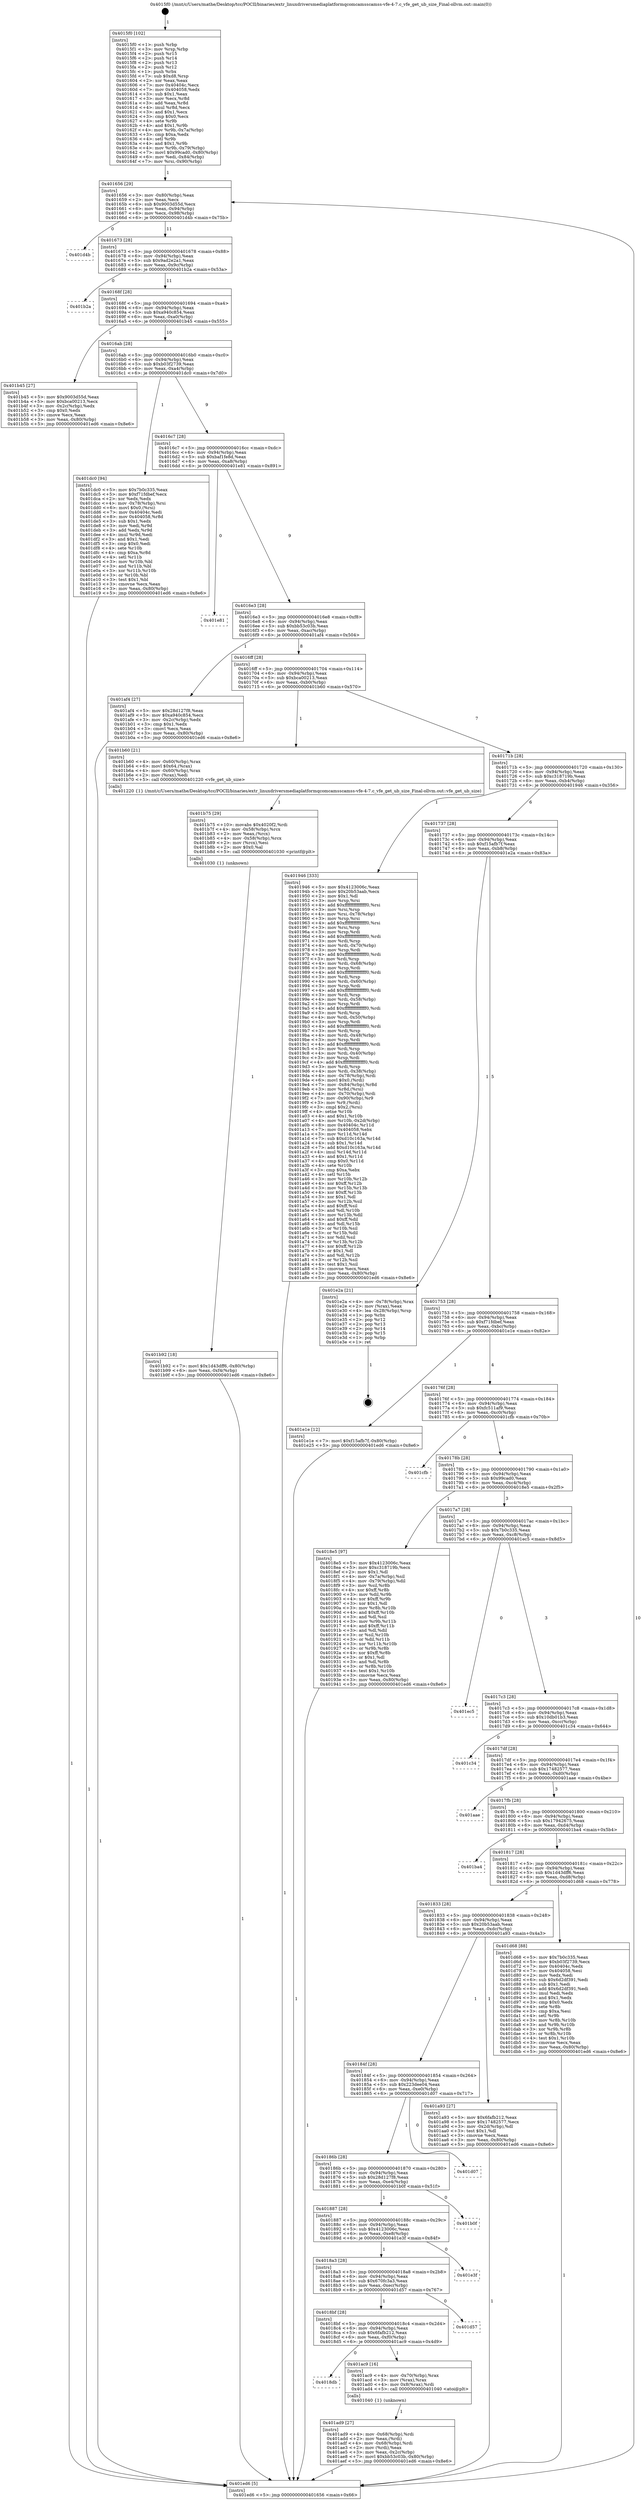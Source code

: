 digraph "0x4015f0" {
  label = "0x4015f0 (/mnt/c/Users/mathe/Desktop/tcc/POCII/binaries/extr_linuxdriversmediaplatformqcomcamsscamss-vfe-4-7.c_vfe_get_ub_size_Final-ollvm.out::main(0))"
  labelloc = "t"
  node[shape=record]

  Entry [label="",width=0.3,height=0.3,shape=circle,fillcolor=black,style=filled]
  "0x401656" [label="{
     0x401656 [29]\l
     | [instrs]\l
     &nbsp;&nbsp;0x401656 \<+3\>: mov -0x80(%rbp),%eax\l
     &nbsp;&nbsp;0x401659 \<+2\>: mov %eax,%ecx\l
     &nbsp;&nbsp;0x40165b \<+6\>: sub $0x9003d55d,%ecx\l
     &nbsp;&nbsp;0x401661 \<+6\>: mov %eax,-0x94(%rbp)\l
     &nbsp;&nbsp;0x401667 \<+6\>: mov %ecx,-0x98(%rbp)\l
     &nbsp;&nbsp;0x40166d \<+6\>: je 0000000000401d4b \<main+0x75b\>\l
  }"]
  "0x401d4b" [label="{
     0x401d4b\l
  }", style=dashed]
  "0x401673" [label="{
     0x401673 [28]\l
     | [instrs]\l
     &nbsp;&nbsp;0x401673 \<+5\>: jmp 0000000000401678 \<main+0x88\>\l
     &nbsp;&nbsp;0x401678 \<+6\>: mov -0x94(%rbp),%eax\l
     &nbsp;&nbsp;0x40167e \<+5\>: sub $0x9ad2e2a1,%eax\l
     &nbsp;&nbsp;0x401683 \<+6\>: mov %eax,-0x9c(%rbp)\l
     &nbsp;&nbsp;0x401689 \<+6\>: je 0000000000401b2a \<main+0x53a\>\l
  }"]
  Exit [label="",width=0.3,height=0.3,shape=circle,fillcolor=black,style=filled,peripheries=2]
  "0x401b2a" [label="{
     0x401b2a\l
  }", style=dashed]
  "0x40168f" [label="{
     0x40168f [28]\l
     | [instrs]\l
     &nbsp;&nbsp;0x40168f \<+5\>: jmp 0000000000401694 \<main+0xa4\>\l
     &nbsp;&nbsp;0x401694 \<+6\>: mov -0x94(%rbp),%eax\l
     &nbsp;&nbsp;0x40169a \<+5\>: sub $0xa940c854,%eax\l
     &nbsp;&nbsp;0x40169f \<+6\>: mov %eax,-0xa0(%rbp)\l
     &nbsp;&nbsp;0x4016a5 \<+6\>: je 0000000000401b45 \<main+0x555\>\l
  }"]
  "0x401b92" [label="{
     0x401b92 [18]\l
     | [instrs]\l
     &nbsp;&nbsp;0x401b92 \<+7\>: movl $0x1d43dff6,-0x80(%rbp)\l
     &nbsp;&nbsp;0x401b99 \<+6\>: mov %eax,-0xf4(%rbp)\l
     &nbsp;&nbsp;0x401b9f \<+5\>: jmp 0000000000401ed6 \<main+0x8e6\>\l
  }"]
  "0x401b45" [label="{
     0x401b45 [27]\l
     | [instrs]\l
     &nbsp;&nbsp;0x401b45 \<+5\>: mov $0x9003d55d,%eax\l
     &nbsp;&nbsp;0x401b4a \<+5\>: mov $0xbca00213,%ecx\l
     &nbsp;&nbsp;0x401b4f \<+3\>: mov -0x2c(%rbp),%edx\l
     &nbsp;&nbsp;0x401b52 \<+3\>: cmp $0x0,%edx\l
     &nbsp;&nbsp;0x401b55 \<+3\>: cmove %ecx,%eax\l
     &nbsp;&nbsp;0x401b58 \<+3\>: mov %eax,-0x80(%rbp)\l
     &nbsp;&nbsp;0x401b5b \<+5\>: jmp 0000000000401ed6 \<main+0x8e6\>\l
  }"]
  "0x4016ab" [label="{
     0x4016ab [28]\l
     | [instrs]\l
     &nbsp;&nbsp;0x4016ab \<+5\>: jmp 00000000004016b0 \<main+0xc0\>\l
     &nbsp;&nbsp;0x4016b0 \<+6\>: mov -0x94(%rbp),%eax\l
     &nbsp;&nbsp;0x4016b6 \<+5\>: sub $0xb03f2739,%eax\l
     &nbsp;&nbsp;0x4016bb \<+6\>: mov %eax,-0xa4(%rbp)\l
     &nbsp;&nbsp;0x4016c1 \<+6\>: je 0000000000401dc0 \<main+0x7d0\>\l
  }"]
  "0x401b75" [label="{
     0x401b75 [29]\l
     | [instrs]\l
     &nbsp;&nbsp;0x401b75 \<+10\>: movabs $0x4020f2,%rdi\l
     &nbsp;&nbsp;0x401b7f \<+4\>: mov -0x58(%rbp),%rcx\l
     &nbsp;&nbsp;0x401b83 \<+2\>: mov %eax,(%rcx)\l
     &nbsp;&nbsp;0x401b85 \<+4\>: mov -0x58(%rbp),%rcx\l
     &nbsp;&nbsp;0x401b89 \<+2\>: mov (%rcx),%esi\l
     &nbsp;&nbsp;0x401b8b \<+2\>: mov $0x0,%al\l
     &nbsp;&nbsp;0x401b8d \<+5\>: call 0000000000401030 \<printf@plt\>\l
     | [calls]\l
     &nbsp;&nbsp;0x401030 \{1\} (unknown)\l
  }"]
  "0x401dc0" [label="{
     0x401dc0 [94]\l
     | [instrs]\l
     &nbsp;&nbsp;0x401dc0 \<+5\>: mov $0x7b0c335,%eax\l
     &nbsp;&nbsp;0x401dc5 \<+5\>: mov $0xf71fdbef,%ecx\l
     &nbsp;&nbsp;0x401dca \<+2\>: xor %edx,%edx\l
     &nbsp;&nbsp;0x401dcc \<+4\>: mov -0x78(%rbp),%rsi\l
     &nbsp;&nbsp;0x401dd0 \<+6\>: movl $0x0,(%rsi)\l
     &nbsp;&nbsp;0x401dd6 \<+7\>: mov 0x40404c,%edi\l
     &nbsp;&nbsp;0x401ddd \<+8\>: mov 0x404058,%r8d\l
     &nbsp;&nbsp;0x401de5 \<+3\>: sub $0x1,%edx\l
     &nbsp;&nbsp;0x401de8 \<+3\>: mov %edi,%r9d\l
     &nbsp;&nbsp;0x401deb \<+3\>: add %edx,%r9d\l
     &nbsp;&nbsp;0x401dee \<+4\>: imul %r9d,%edi\l
     &nbsp;&nbsp;0x401df2 \<+3\>: and $0x1,%edi\l
     &nbsp;&nbsp;0x401df5 \<+3\>: cmp $0x0,%edi\l
     &nbsp;&nbsp;0x401df8 \<+4\>: sete %r10b\l
     &nbsp;&nbsp;0x401dfc \<+4\>: cmp $0xa,%r8d\l
     &nbsp;&nbsp;0x401e00 \<+4\>: setl %r11b\l
     &nbsp;&nbsp;0x401e04 \<+3\>: mov %r10b,%bl\l
     &nbsp;&nbsp;0x401e07 \<+3\>: and %r11b,%bl\l
     &nbsp;&nbsp;0x401e0a \<+3\>: xor %r11b,%r10b\l
     &nbsp;&nbsp;0x401e0d \<+3\>: or %r10b,%bl\l
     &nbsp;&nbsp;0x401e10 \<+3\>: test $0x1,%bl\l
     &nbsp;&nbsp;0x401e13 \<+3\>: cmovne %ecx,%eax\l
     &nbsp;&nbsp;0x401e16 \<+3\>: mov %eax,-0x80(%rbp)\l
     &nbsp;&nbsp;0x401e19 \<+5\>: jmp 0000000000401ed6 \<main+0x8e6\>\l
  }"]
  "0x4016c7" [label="{
     0x4016c7 [28]\l
     | [instrs]\l
     &nbsp;&nbsp;0x4016c7 \<+5\>: jmp 00000000004016cc \<main+0xdc\>\l
     &nbsp;&nbsp;0x4016cc \<+6\>: mov -0x94(%rbp),%eax\l
     &nbsp;&nbsp;0x4016d2 \<+5\>: sub $0xbaf1fe8d,%eax\l
     &nbsp;&nbsp;0x4016d7 \<+6\>: mov %eax,-0xa8(%rbp)\l
     &nbsp;&nbsp;0x4016dd \<+6\>: je 0000000000401e81 \<main+0x891\>\l
  }"]
  "0x401ad9" [label="{
     0x401ad9 [27]\l
     | [instrs]\l
     &nbsp;&nbsp;0x401ad9 \<+4\>: mov -0x68(%rbp),%rdi\l
     &nbsp;&nbsp;0x401add \<+2\>: mov %eax,(%rdi)\l
     &nbsp;&nbsp;0x401adf \<+4\>: mov -0x68(%rbp),%rdi\l
     &nbsp;&nbsp;0x401ae3 \<+2\>: mov (%rdi),%eax\l
     &nbsp;&nbsp;0x401ae5 \<+3\>: mov %eax,-0x2c(%rbp)\l
     &nbsp;&nbsp;0x401ae8 \<+7\>: movl $0xbb53c03b,-0x80(%rbp)\l
     &nbsp;&nbsp;0x401aef \<+5\>: jmp 0000000000401ed6 \<main+0x8e6\>\l
  }"]
  "0x401e81" [label="{
     0x401e81\l
  }", style=dashed]
  "0x4016e3" [label="{
     0x4016e3 [28]\l
     | [instrs]\l
     &nbsp;&nbsp;0x4016e3 \<+5\>: jmp 00000000004016e8 \<main+0xf8\>\l
     &nbsp;&nbsp;0x4016e8 \<+6\>: mov -0x94(%rbp),%eax\l
     &nbsp;&nbsp;0x4016ee \<+5\>: sub $0xbb53c03b,%eax\l
     &nbsp;&nbsp;0x4016f3 \<+6\>: mov %eax,-0xac(%rbp)\l
     &nbsp;&nbsp;0x4016f9 \<+6\>: je 0000000000401af4 \<main+0x504\>\l
  }"]
  "0x4018db" [label="{
     0x4018db\l
  }", style=dashed]
  "0x401af4" [label="{
     0x401af4 [27]\l
     | [instrs]\l
     &nbsp;&nbsp;0x401af4 \<+5\>: mov $0x28d127f8,%eax\l
     &nbsp;&nbsp;0x401af9 \<+5\>: mov $0xa940c854,%ecx\l
     &nbsp;&nbsp;0x401afe \<+3\>: mov -0x2c(%rbp),%edx\l
     &nbsp;&nbsp;0x401b01 \<+3\>: cmp $0x1,%edx\l
     &nbsp;&nbsp;0x401b04 \<+3\>: cmovl %ecx,%eax\l
     &nbsp;&nbsp;0x401b07 \<+3\>: mov %eax,-0x80(%rbp)\l
     &nbsp;&nbsp;0x401b0a \<+5\>: jmp 0000000000401ed6 \<main+0x8e6\>\l
  }"]
  "0x4016ff" [label="{
     0x4016ff [28]\l
     | [instrs]\l
     &nbsp;&nbsp;0x4016ff \<+5\>: jmp 0000000000401704 \<main+0x114\>\l
     &nbsp;&nbsp;0x401704 \<+6\>: mov -0x94(%rbp),%eax\l
     &nbsp;&nbsp;0x40170a \<+5\>: sub $0xbca00213,%eax\l
     &nbsp;&nbsp;0x40170f \<+6\>: mov %eax,-0xb0(%rbp)\l
     &nbsp;&nbsp;0x401715 \<+6\>: je 0000000000401b60 \<main+0x570\>\l
  }"]
  "0x401ac9" [label="{
     0x401ac9 [16]\l
     | [instrs]\l
     &nbsp;&nbsp;0x401ac9 \<+4\>: mov -0x70(%rbp),%rax\l
     &nbsp;&nbsp;0x401acd \<+3\>: mov (%rax),%rax\l
     &nbsp;&nbsp;0x401ad0 \<+4\>: mov 0x8(%rax),%rdi\l
     &nbsp;&nbsp;0x401ad4 \<+5\>: call 0000000000401040 \<atoi@plt\>\l
     | [calls]\l
     &nbsp;&nbsp;0x401040 \{1\} (unknown)\l
  }"]
  "0x401b60" [label="{
     0x401b60 [21]\l
     | [instrs]\l
     &nbsp;&nbsp;0x401b60 \<+4\>: mov -0x60(%rbp),%rax\l
     &nbsp;&nbsp;0x401b64 \<+6\>: movl $0x64,(%rax)\l
     &nbsp;&nbsp;0x401b6a \<+4\>: mov -0x60(%rbp),%rax\l
     &nbsp;&nbsp;0x401b6e \<+2\>: mov (%rax),%edi\l
     &nbsp;&nbsp;0x401b70 \<+5\>: call 0000000000401220 \<vfe_get_ub_size\>\l
     | [calls]\l
     &nbsp;&nbsp;0x401220 \{1\} (/mnt/c/Users/mathe/Desktop/tcc/POCII/binaries/extr_linuxdriversmediaplatformqcomcamsscamss-vfe-4-7.c_vfe_get_ub_size_Final-ollvm.out::vfe_get_ub_size)\l
  }"]
  "0x40171b" [label="{
     0x40171b [28]\l
     | [instrs]\l
     &nbsp;&nbsp;0x40171b \<+5\>: jmp 0000000000401720 \<main+0x130\>\l
     &nbsp;&nbsp;0x401720 \<+6\>: mov -0x94(%rbp),%eax\l
     &nbsp;&nbsp;0x401726 \<+5\>: sub $0xc318719b,%eax\l
     &nbsp;&nbsp;0x40172b \<+6\>: mov %eax,-0xb4(%rbp)\l
     &nbsp;&nbsp;0x401731 \<+6\>: je 0000000000401946 \<main+0x356\>\l
  }"]
  "0x4018bf" [label="{
     0x4018bf [28]\l
     | [instrs]\l
     &nbsp;&nbsp;0x4018bf \<+5\>: jmp 00000000004018c4 \<main+0x2d4\>\l
     &nbsp;&nbsp;0x4018c4 \<+6\>: mov -0x94(%rbp),%eax\l
     &nbsp;&nbsp;0x4018ca \<+5\>: sub $0x6fafb212,%eax\l
     &nbsp;&nbsp;0x4018cf \<+6\>: mov %eax,-0xf0(%rbp)\l
     &nbsp;&nbsp;0x4018d5 \<+6\>: je 0000000000401ac9 \<main+0x4d9\>\l
  }"]
  "0x401946" [label="{
     0x401946 [333]\l
     | [instrs]\l
     &nbsp;&nbsp;0x401946 \<+5\>: mov $0x4123006c,%eax\l
     &nbsp;&nbsp;0x40194b \<+5\>: mov $0x20b53aab,%ecx\l
     &nbsp;&nbsp;0x401950 \<+2\>: mov $0x1,%dl\l
     &nbsp;&nbsp;0x401952 \<+3\>: mov %rsp,%rsi\l
     &nbsp;&nbsp;0x401955 \<+4\>: add $0xfffffffffffffff0,%rsi\l
     &nbsp;&nbsp;0x401959 \<+3\>: mov %rsi,%rsp\l
     &nbsp;&nbsp;0x40195c \<+4\>: mov %rsi,-0x78(%rbp)\l
     &nbsp;&nbsp;0x401960 \<+3\>: mov %rsp,%rsi\l
     &nbsp;&nbsp;0x401963 \<+4\>: add $0xfffffffffffffff0,%rsi\l
     &nbsp;&nbsp;0x401967 \<+3\>: mov %rsi,%rsp\l
     &nbsp;&nbsp;0x40196a \<+3\>: mov %rsp,%rdi\l
     &nbsp;&nbsp;0x40196d \<+4\>: add $0xfffffffffffffff0,%rdi\l
     &nbsp;&nbsp;0x401971 \<+3\>: mov %rdi,%rsp\l
     &nbsp;&nbsp;0x401974 \<+4\>: mov %rdi,-0x70(%rbp)\l
     &nbsp;&nbsp;0x401978 \<+3\>: mov %rsp,%rdi\l
     &nbsp;&nbsp;0x40197b \<+4\>: add $0xfffffffffffffff0,%rdi\l
     &nbsp;&nbsp;0x40197f \<+3\>: mov %rdi,%rsp\l
     &nbsp;&nbsp;0x401982 \<+4\>: mov %rdi,-0x68(%rbp)\l
     &nbsp;&nbsp;0x401986 \<+3\>: mov %rsp,%rdi\l
     &nbsp;&nbsp;0x401989 \<+4\>: add $0xfffffffffffffff0,%rdi\l
     &nbsp;&nbsp;0x40198d \<+3\>: mov %rdi,%rsp\l
     &nbsp;&nbsp;0x401990 \<+4\>: mov %rdi,-0x60(%rbp)\l
     &nbsp;&nbsp;0x401994 \<+3\>: mov %rsp,%rdi\l
     &nbsp;&nbsp;0x401997 \<+4\>: add $0xfffffffffffffff0,%rdi\l
     &nbsp;&nbsp;0x40199b \<+3\>: mov %rdi,%rsp\l
     &nbsp;&nbsp;0x40199e \<+4\>: mov %rdi,-0x58(%rbp)\l
     &nbsp;&nbsp;0x4019a2 \<+3\>: mov %rsp,%rdi\l
     &nbsp;&nbsp;0x4019a5 \<+4\>: add $0xfffffffffffffff0,%rdi\l
     &nbsp;&nbsp;0x4019a9 \<+3\>: mov %rdi,%rsp\l
     &nbsp;&nbsp;0x4019ac \<+4\>: mov %rdi,-0x50(%rbp)\l
     &nbsp;&nbsp;0x4019b0 \<+3\>: mov %rsp,%rdi\l
     &nbsp;&nbsp;0x4019b3 \<+4\>: add $0xfffffffffffffff0,%rdi\l
     &nbsp;&nbsp;0x4019b7 \<+3\>: mov %rdi,%rsp\l
     &nbsp;&nbsp;0x4019ba \<+4\>: mov %rdi,-0x48(%rbp)\l
     &nbsp;&nbsp;0x4019be \<+3\>: mov %rsp,%rdi\l
     &nbsp;&nbsp;0x4019c1 \<+4\>: add $0xfffffffffffffff0,%rdi\l
     &nbsp;&nbsp;0x4019c5 \<+3\>: mov %rdi,%rsp\l
     &nbsp;&nbsp;0x4019c8 \<+4\>: mov %rdi,-0x40(%rbp)\l
     &nbsp;&nbsp;0x4019cc \<+3\>: mov %rsp,%rdi\l
     &nbsp;&nbsp;0x4019cf \<+4\>: add $0xfffffffffffffff0,%rdi\l
     &nbsp;&nbsp;0x4019d3 \<+3\>: mov %rdi,%rsp\l
     &nbsp;&nbsp;0x4019d6 \<+4\>: mov %rdi,-0x38(%rbp)\l
     &nbsp;&nbsp;0x4019da \<+4\>: mov -0x78(%rbp),%rdi\l
     &nbsp;&nbsp;0x4019de \<+6\>: movl $0x0,(%rdi)\l
     &nbsp;&nbsp;0x4019e4 \<+7\>: mov -0x84(%rbp),%r8d\l
     &nbsp;&nbsp;0x4019eb \<+3\>: mov %r8d,(%rsi)\l
     &nbsp;&nbsp;0x4019ee \<+4\>: mov -0x70(%rbp),%rdi\l
     &nbsp;&nbsp;0x4019f2 \<+7\>: mov -0x90(%rbp),%r9\l
     &nbsp;&nbsp;0x4019f9 \<+3\>: mov %r9,(%rdi)\l
     &nbsp;&nbsp;0x4019fc \<+3\>: cmpl $0x2,(%rsi)\l
     &nbsp;&nbsp;0x4019ff \<+4\>: setne %r10b\l
     &nbsp;&nbsp;0x401a03 \<+4\>: and $0x1,%r10b\l
     &nbsp;&nbsp;0x401a07 \<+4\>: mov %r10b,-0x2d(%rbp)\l
     &nbsp;&nbsp;0x401a0b \<+8\>: mov 0x40404c,%r11d\l
     &nbsp;&nbsp;0x401a13 \<+7\>: mov 0x404058,%ebx\l
     &nbsp;&nbsp;0x401a1a \<+3\>: mov %r11d,%r14d\l
     &nbsp;&nbsp;0x401a1d \<+7\>: sub $0xd10c163a,%r14d\l
     &nbsp;&nbsp;0x401a24 \<+4\>: sub $0x1,%r14d\l
     &nbsp;&nbsp;0x401a28 \<+7\>: add $0xd10c163a,%r14d\l
     &nbsp;&nbsp;0x401a2f \<+4\>: imul %r14d,%r11d\l
     &nbsp;&nbsp;0x401a33 \<+4\>: and $0x1,%r11d\l
     &nbsp;&nbsp;0x401a37 \<+4\>: cmp $0x0,%r11d\l
     &nbsp;&nbsp;0x401a3b \<+4\>: sete %r10b\l
     &nbsp;&nbsp;0x401a3f \<+3\>: cmp $0xa,%ebx\l
     &nbsp;&nbsp;0x401a42 \<+4\>: setl %r15b\l
     &nbsp;&nbsp;0x401a46 \<+3\>: mov %r10b,%r12b\l
     &nbsp;&nbsp;0x401a49 \<+4\>: xor $0xff,%r12b\l
     &nbsp;&nbsp;0x401a4d \<+3\>: mov %r15b,%r13b\l
     &nbsp;&nbsp;0x401a50 \<+4\>: xor $0xff,%r13b\l
     &nbsp;&nbsp;0x401a54 \<+3\>: xor $0x1,%dl\l
     &nbsp;&nbsp;0x401a57 \<+3\>: mov %r12b,%sil\l
     &nbsp;&nbsp;0x401a5a \<+4\>: and $0xff,%sil\l
     &nbsp;&nbsp;0x401a5e \<+3\>: and %dl,%r10b\l
     &nbsp;&nbsp;0x401a61 \<+3\>: mov %r13b,%dil\l
     &nbsp;&nbsp;0x401a64 \<+4\>: and $0xff,%dil\l
     &nbsp;&nbsp;0x401a68 \<+3\>: and %dl,%r15b\l
     &nbsp;&nbsp;0x401a6b \<+3\>: or %r10b,%sil\l
     &nbsp;&nbsp;0x401a6e \<+3\>: or %r15b,%dil\l
     &nbsp;&nbsp;0x401a71 \<+3\>: xor %dil,%sil\l
     &nbsp;&nbsp;0x401a74 \<+3\>: or %r13b,%r12b\l
     &nbsp;&nbsp;0x401a77 \<+4\>: xor $0xff,%r12b\l
     &nbsp;&nbsp;0x401a7b \<+3\>: or $0x1,%dl\l
     &nbsp;&nbsp;0x401a7e \<+3\>: and %dl,%r12b\l
     &nbsp;&nbsp;0x401a81 \<+3\>: or %r12b,%sil\l
     &nbsp;&nbsp;0x401a84 \<+4\>: test $0x1,%sil\l
     &nbsp;&nbsp;0x401a88 \<+3\>: cmovne %ecx,%eax\l
     &nbsp;&nbsp;0x401a8b \<+3\>: mov %eax,-0x80(%rbp)\l
     &nbsp;&nbsp;0x401a8e \<+5\>: jmp 0000000000401ed6 \<main+0x8e6\>\l
  }"]
  "0x401737" [label="{
     0x401737 [28]\l
     | [instrs]\l
     &nbsp;&nbsp;0x401737 \<+5\>: jmp 000000000040173c \<main+0x14c\>\l
     &nbsp;&nbsp;0x40173c \<+6\>: mov -0x94(%rbp),%eax\l
     &nbsp;&nbsp;0x401742 \<+5\>: sub $0xf15afb7f,%eax\l
     &nbsp;&nbsp;0x401747 \<+6\>: mov %eax,-0xb8(%rbp)\l
     &nbsp;&nbsp;0x40174d \<+6\>: je 0000000000401e2a \<main+0x83a\>\l
  }"]
  "0x401d57" [label="{
     0x401d57\l
  }", style=dashed]
  "0x401e2a" [label="{
     0x401e2a [21]\l
     | [instrs]\l
     &nbsp;&nbsp;0x401e2a \<+4\>: mov -0x78(%rbp),%rax\l
     &nbsp;&nbsp;0x401e2e \<+2\>: mov (%rax),%eax\l
     &nbsp;&nbsp;0x401e30 \<+4\>: lea -0x28(%rbp),%rsp\l
     &nbsp;&nbsp;0x401e34 \<+1\>: pop %rbx\l
     &nbsp;&nbsp;0x401e35 \<+2\>: pop %r12\l
     &nbsp;&nbsp;0x401e37 \<+2\>: pop %r13\l
     &nbsp;&nbsp;0x401e39 \<+2\>: pop %r14\l
     &nbsp;&nbsp;0x401e3b \<+2\>: pop %r15\l
     &nbsp;&nbsp;0x401e3d \<+1\>: pop %rbp\l
     &nbsp;&nbsp;0x401e3e \<+1\>: ret\l
  }"]
  "0x401753" [label="{
     0x401753 [28]\l
     | [instrs]\l
     &nbsp;&nbsp;0x401753 \<+5\>: jmp 0000000000401758 \<main+0x168\>\l
     &nbsp;&nbsp;0x401758 \<+6\>: mov -0x94(%rbp),%eax\l
     &nbsp;&nbsp;0x40175e \<+5\>: sub $0xf71fdbef,%eax\l
     &nbsp;&nbsp;0x401763 \<+6\>: mov %eax,-0xbc(%rbp)\l
     &nbsp;&nbsp;0x401769 \<+6\>: je 0000000000401e1e \<main+0x82e\>\l
  }"]
  "0x4018a3" [label="{
     0x4018a3 [28]\l
     | [instrs]\l
     &nbsp;&nbsp;0x4018a3 \<+5\>: jmp 00000000004018a8 \<main+0x2b8\>\l
     &nbsp;&nbsp;0x4018a8 \<+6\>: mov -0x94(%rbp),%eax\l
     &nbsp;&nbsp;0x4018ae \<+5\>: sub $0x670fc3a3,%eax\l
     &nbsp;&nbsp;0x4018b3 \<+6\>: mov %eax,-0xec(%rbp)\l
     &nbsp;&nbsp;0x4018b9 \<+6\>: je 0000000000401d57 \<main+0x767\>\l
  }"]
  "0x401e1e" [label="{
     0x401e1e [12]\l
     | [instrs]\l
     &nbsp;&nbsp;0x401e1e \<+7\>: movl $0xf15afb7f,-0x80(%rbp)\l
     &nbsp;&nbsp;0x401e25 \<+5\>: jmp 0000000000401ed6 \<main+0x8e6\>\l
  }"]
  "0x40176f" [label="{
     0x40176f [28]\l
     | [instrs]\l
     &nbsp;&nbsp;0x40176f \<+5\>: jmp 0000000000401774 \<main+0x184\>\l
     &nbsp;&nbsp;0x401774 \<+6\>: mov -0x94(%rbp),%eax\l
     &nbsp;&nbsp;0x40177a \<+5\>: sub $0xfc511af9,%eax\l
     &nbsp;&nbsp;0x40177f \<+6\>: mov %eax,-0xc0(%rbp)\l
     &nbsp;&nbsp;0x401785 \<+6\>: je 0000000000401cfb \<main+0x70b\>\l
  }"]
  "0x401e3f" [label="{
     0x401e3f\l
  }", style=dashed]
  "0x401cfb" [label="{
     0x401cfb\l
  }", style=dashed]
  "0x40178b" [label="{
     0x40178b [28]\l
     | [instrs]\l
     &nbsp;&nbsp;0x40178b \<+5\>: jmp 0000000000401790 \<main+0x1a0\>\l
     &nbsp;&nbsp;0x401790 \<+6\>: mov -0x94(%rbp),%eax\l
     &nbsp;&nbsp;0x401796 \<+5\>: sub $0x99cad0,%eax\l
     &nbsp;&nbsp;0x40179b \<+6\>: mov %eax,-0xc4(%rbp)\l
     &nbsp;&nbsp;0x4017a1 \<+6\>: je 00000000004018e5 \<main+0x2f5\>\l
  }"]
  "0x401887" [label="{
     0x401887 [28]\l
     | [instrs]\l
     &nbsp;&nbsp;0x401887 \<+5\>: jmp 000000000040188c \<main+0x29c\>\l
     &nbsp;&nbsp;0x40188c \<+6\>: mov -0x94(%rbp),%eax\l
     &nbsp;&nbsp;0x401892 \<+5\>: sub $0x4123006c,%eax\l
     &nbsp;&nbsp;0x401897 \<+6\>: mov %eax,-0xe8(%rbp)\l
     &nbsp;&nbsp;0x40189d \<+6\>: je 0000000000401e3f \<main+0x84f\>\l
  }"]
  "0x4018e5" [label="{
     0x4018e5 [97]\l
     | [instrs]\l
     &nbsp;&nbsp;0x4018e5 \<+5\>: mov $0x4123006c,%eax\l
     &nbsp;&nbsp;0x4018ea \<+5\>: mov $0xc318719b,%ecx\l
     &nbsp;&nbsp;0x4018ef \<+2\>: mov $0x1,%dl\l
     &nbsp;&nbsp;0x4018f1 \<+4\>: mov -0x7a(%rbp),%sil\l
     &nbsp;&nbsp;0x4018f5 \<+4\>: mov -0x79(%rbp),%dil\l
     &nbsp;&nbsp;0x4018f9 \<+3\>: mov %sil,%r8b\l
     &nbsp;&nbsp;0x4018fc \<+4\>: xor $0xff,%r8b\l
     &nbsp;&nbsp;0x401900 \<+3\>: mov %dil,%r9b\l
     &nbsp;&nbsp;0x401903 \<+4\>: xor $0xff,%r9b\l
     &nbsp;&nbsp;0x401907 \<+3\>: xor $0x1,%dl\l
     &nbsp;&nbsp;0x40190a \<+3\>: mov %r8b,%r10b\l
     &nbsp;&nbsp;0x40190d \<+4\>: and $0xff,%r10b\l
     &nbsp;&nbsp;0x401911 \<+3\>: and %dl,%sil\l
     &nbsp;&nbsp;0x401914 \<+3\>: mov %r9b,%r11b\l
     &nbsp;&nbsp;0x401917 \<+4\>: and $0xff,%r11b\l
     &nbsp;&nbsp;0x40191b \<+3\>: and %dl,%dil\l
     &nbsp;&nbsp;0x40191e \<+3\>: or %sil,%r10b\l
     &nbsp;&nbsp;0x401921 \<+3\>: or %dil,%r11b\l
     &nbsp;&nbsp;0x401924 \<+3\>: xor %r11b,%r10b\l
     &nbsp;&nbsp;0x401927 \<+3\>: or %r9b,%r8b\l
     &nbsp;&nbsp;0x40192a \<+4\>: xor $0xff,%r8b\l
     &nbsp;&nbsp;0x40192e \<+3\>: or $0x1,%dl\l
     &nbsp;&nbsp;0x401931 \<+3\>: and %dl,%r8b\l
     &nbsp;&nbsp;0x401934 \<+3\>: or %r8b,%r10b\l
     &nbsp;&nbsp;0x401937 \<+4\>: test $0x1,%r10b\l
     &nbsp;&nbsp;0x40193b \<+3\>: cmovne %ecx,%eax\l
     &nbsp;&nbsp;0x40193e \<+3\>: mov %eax,-0x80(%rbp)\l
     &nbsp;&nbsp;0x401941 \<+5\>: jmp 0000000000401ed6 \<main+0x8e6\>\l
  }"]
  "0x4017a7" [label="{
     0x4017a7 [28]\l
     | [instrs]\l
     &nbsp;&nbsp;0x4017a7 \<+5\>: jmp 00000000004017ac \<main+0x1bc\>\l
     &nbsp;&nbsp;0x4017ac \<+6\>: mov -0x94(%rbp),%eax\l
     &nbsp;&nbsp;0x4017b2 \<+5\>: sub $0x7b0c335,%eax\l
     &nbsp;&nbsp;0x4017b7 \<+6\>: mov %eax,-0xc8(%rbp)\l
     &nbsp;&nbsp;0x4017bd \<+6\>: je 0000000000401ec5 \<main+0x8d5\>\l
  }"]
  "0x401ed6" [label="{
     0x401ed6 [5]\l
     | [instrs]\l
     &nbsp;&nbsp;0x401ed6 \<+5\>: jmp 0000000000401656 \<main+0x66\>\l
  }"]
  "0x4015f0" [label="{
     0x4015f0 [102]\l
     | [instrs]\l
     &nbsp;&nbsp;0x4015f0 \<+1\>: push %rbp\l
     &nbsp;&nbsp;0x4015f1 \<+3\>: mov %rsp,%rbp\l
     &nbsp;&nbsp;0x4015f4 \<+2\>: push %r15\l
     &nbsp;&nbsp;0x4015f6 \<+2\>: push %r14\l
     &nbsp;&nbsp;0x4015f8 \<+2\>: push %r13\l
     &nbsp;&nbsp;0x4015fa \<+2\>: push %r12\l
     &nbsp;&nbsp;0x4015fc \<+1\>: push %rbx\l
     &nbsp;&nbsp;0x4015fd \<+7\>: sub $0xd8,%rsp\l
     &nbsp;&nbsp;0x401604 \<+2\>: xor %eax,%eax\l
     &nbsp;&nbsp;0x401606 \<+7\>: mov 0x40404c,%ecx\l
     &nbsp;&nbsp;0x40160d \<+7\>: mov 0x404058,%edx\l
     &nbsp;&nbsp;0x401614 \<+3\>: sub $0x1,%eax\l
     &nbsp;&nbsp;0x401617 \<+3\>: mov %ecx,%r8d\l
     &nbsp;&nbsp;0x40161a \<+3\>: add %eax,%r8d\l
     &nbsp;&nbsp;0x40161d \<+4\>: imul %r8d,%ecx\l
     &nbsp;&nbsp;0x401621 \<+3\>: and $0x1,%ecx\l
     &nbsp;&nbsp;0x401624 \<+3\>: cmp $0x0,%ecx\l
     &nbsp;&nbsp;0x401627 \<+4\>: sete %r9b\l
     &nbsp;&nbsp;0x40162b \<+4\>: and $0x1,%r9b\l
     &nbsp;&nbsp;0x40162f \<+4\>: mov %r9b,-0x7a(%rbp)\l
     &nbsp;&nbsp;0x401633 \<+3\>: cmp $0xa,%edx\l
     &nbsp;&nbsp;0x401636 \<+4\>: setl %r9b\l
     &nbsp;&nbsp;0x40163a \<+4\>: and $0x1,%r9b\l
     &nbsp;&nbsp;0x40163e \<+4\>: mov %r9b,-0x79(%rbp)\l
     &nbsp;&nbsp;0x401642 \<+7\>: movl $0x99cad0,-0x80(%rbp)\l
     &nbsp;&nbsp;0x401649 \<+6\>: mov %edi,-0x84(%rbp)\l
     &nbsp;&nbsp;0x40164f \<+7\>: mov %rsi,-0x90(%rbp)\l
  }"]
  "0x401b0f" [label="{
     0x401b0f\l
  }", style=dashed]
  "0x40186b" [label="{
     0x40186b [28]\l
     | [instrs]\l
     &nbsp;&nbsp;0x40186b \<+5\>: jmp 0000000000401870 \<main+0x280\>\l
     &nbsp;&nbsp;0x401870 \<+6\>: mov -0x94(%rbp),%eax\l
     &nbsp;&nbsp;0x401876 \<+5\>: sub $0x28d127f8,%eax\l
     &nbsp;&nbsp;0x40187b \<+6\>: mov %eax,-0xe4(%rbp)\l
     &nbsp;&nbsp;0x401881 \<+6\>: je 0000000000401b0f \<main+0x51f\>\l
  }"]
  "0x401ec5" [label="{
     0x401ec5\l
  }", style=dashed]
  "0x4017c3" [label="{
     0x4017c3 [28]\l
     | [instrs]\l
     &nbsp;&nbsp;0x4017c3 \<+5\>: jmp 00000000004017c8 \<main+0x1d8\>\l
     &nbsp;&nbsp;0x4017c8 \<+6\>: mov -0x94(%rbp),%eax\l
     &nbsp;&nbsp;0x4017ce \<+5\>: sub $0x10db01b3,%eax\l
     &nbsp;&nbsp;0x4017d3 \<+6\>: mov %eax,-0xcc(%rbp)\l
     &nbsp;&nbsp;0x4017d9 \<+6\>: je 0000000000401c34 \<main+0x644\>\l
  }"]
  "0x401d07" [label="{
     0x401d07\l
  }", style=dashed]
  "0x401c34" [label="{
     0x401c34\l
  }", style=dashed]
  "0x4017df" [label="{
     0x4017df [28]\l
     | [instrs]\l
     &nbsp;&nbsp;0x4017df \<+5\>: jmp 00000000004017e4 \<main+0x1f4\>\l
     &nbsp;&nbsp;0x4017e4 \<+6\>: mov -0x94(%rbp),%eax\l
     &nbsp;&nbsp;0x4017ea \<+5\>: sub $0x17482577,%eax\l
     &nbsp;&nbsp;0x4017ef \<+6\>: mov %eax,-0xd0(%rbp)\l
     &nbsp;&nbsp;0x4017f5 \<+6\>: je 0000000000401aae \<main+0x4be\>\l
  }"]
  "0x40184f" [label="{
     0x40184f [28]\l
     | [instrs]\l
     &nbsp;&nbsp;0x40184f \<+5\>: jmp 0000000000401854 \<main+0x264\>\l
     &nbsp;&nbsp;0x401854 \<+6\>: mov -0x94(%rbp),%eax\l
     &nbsp;&nbsp;0x40185a \<+5\>: sub $0x223dee04,%eax\l
     &nbsp;&nbsp;0x40185f \<+6\>: mov %eax,-0xe0(%rbp)\l
     &nbsp;&nbsp;0x401865 \<+6\>: je 0000000000401d07 \<main+0x717\>\l
  }"]
  "0x401aae" [label="{
     0x401aae\l
  }", style=dashed]
  "0x4017fb" [label="{
     0x4017fb [28]\l
     | [instrs]\l
     &nbsp;&nbsp;0x4017fb \<+5\>: jmp 0000000000401800 \<main+0x210\>\l
     &nbsp;&nbsp;0x401800 \<+6\>: mov -0x94(%rbp),%eax\l
     &nbsp;&nbsp;0x401806 \<+5\>: sub $0x17942675,%eax\l
     &nbsp;&nbsp;0x40180b \<+6\>: mov %eax,-0xd4(%rbp)\l
     &nbsp;&nbsp;0x401811 \<+6\>: je 0000000000401ba4 \<main+0x5b4\>\l
  }"]
  "0x401a93" [label="{
     0x401a93 [27]\l
     | [instrs]\l
     &nbsp;&nbsp;0x401a93 \<+5\>: mov $0x6fafb212,%eax\l
     &nbsp;&nbsp;0x401a98 \<+5\>: mov $0x17482577,%ecx\l
     &nbsp;&nbsp;0x401a9d \<+3\>: mov -0x2d(%rbp),%dl\l
     &nbsp;&nbsp;0x401aa0 \<+3\>: test $0x1,%dl\l
     &nbsp;&nbsp;0x401aa3 \<+3\>: cmovne %ecx,%eax\l
     &nbsp;&nbsp;0x401aa6 \<+3\>: mov %eax,-0x80(%rbp)\l
     &nbsp;&nbsp;0x401aa9 \<+5\>: jmp 0000000000401ed6 \<main+0x8e6\>\l
  }"]
  "0x401ba4" [label="{
     0x401ba4\l
  }", style=dashed]
  "0x401817" [label="{
     0x401817 [28]\l
     | [instrs]\l
     &nbsp;&nbsp;0x401817 \<+5\>: jmp 000000000040181c \<main+0x22c\>\l
     &nbsp;&nbsp;0x40181c \<+6\>: mov -0x94(%rbp),%eax\l
     &nbsp;&nbsp;0x401822 \<+5\>: sub $0x1d43dff6,%eax\l
     &nbsp;&nbsp;0x401827 \<+6\>: mov %eax,-0xd8(%rbp)\l
     &nbsp;&nbsp;0x40182d \<+6\>: je 0000000000401d68 \<main+0x778\>\l
  }"]
  "0x401833" [label="{
     0x401833 [28]\l
     | [instrs]\l
     &nbsp;&nbsp;0x401833 \<+5\>: jmp 0000000000401838 \<main+0x248\>\l
     &nbsp;&nbsp;0x401838 \<+6\>: mov -0x94(%rbp),%eax\l
     &nbsp;&nbsp;0x40183e \<+5\>: sub $0x20b53aab,%eax\l
     &nbsp;&nbsp;0x401843 \<+6\>: mov %eax,-0xdc(%rbp)\l
     &nbsp;&nbsp;0x401849 \<+6\>: je 0000000000401a93 \<main+0x4a3\>\l
  }"]
  "0x401d68" [label="{
     0x401d68 [88]\l
     | [instrs]\l
     &nbsp;&nbsp;0x401d68 \<+5\>: mov $0x7b0c335,%eax\l
     &nbsp;&nbsp;0x401d6d \<+5\>: mov $0xb03f2739,%ecx\l
     &nbsp;&nbsp;0x401d72 \<+7\>: mov 0x40404c,%edx\l
     &nbsp;&nbsp;0x401d79 \<+7\>: mov 0x404058,%esi\l
     &nbsp;&nbsp;0x401d80 \<+2\>: mov %edx,%edi\l
     &nbsp;&nbsp;0x401d82 \<+6\>: sub $0x6d2df391,%edi\l
     &nbsp;&nbsp;0x401d88 \<+3\>: sub $0x1,%edi\l
     &nbsp;&nbsp;0x401d8b \<+6\>: add $0x6d2df391,%edi\l
     &nbsp;&nbsp;0x401d91 \<+3\>: imul %edi,%edx\l
     &nbsp;&nbsp;0x401d94 \<+3\>: and $0x1,%edx\l
     &nbsp;&nbsp;0x401d97 \<+3\>: cmp $0x0,%edx\l
     &nbsp;&nbsp;0x401d9a \<+4\>: sete %r8b\l
     &nbsp;&nbsp;0x401d9e \<+3\>: cmp $0xa,%esi\l
     &nbsp;&nbsp;0x401da1 \<+4\>: setl %r9b\l
     &nbsp;&nbsp;0x401da5 \<+3\>: mov %r8b,%r10b\l
     &nbsp;&nbsp;0x401da8 \<+3\>: and %r9b,%r10b\l
     &nbsp;&nbsp;0x401dab \<+3\>: xor %r9b,%r8b\l
     &nbsp;&nbsp;0x401dae \<+3\>: or %r8b,%r10b\l
     &nbsp;&nbsp;0x401db1 \<+4\>: test $0x1,%r10b\l
     &nbsp;&nbsp;0x401db5 \<+3\>: cmovne %ecx,%eax\l
     &nbsp;&nbsp;0x401db8 \<+3\>: mov %eax,-0x80(%rbp)\l
     &nbsp;&nbsp;0x401dbb \<+5\>: jmp 0000000000401ed6 \<main+0x8e6\>\l
  }"]
  Entry -> "0x4015f0" [label=" 1"]
  "0x401656" -> "0x401d4b" [label=" 0"]
  "0x401656" -> "0x401673" [label=" 11"]
  "0x401e2a" -> Exit [label=" 1"]
  "0x401673" -> "0x401b2a" [label=" 0"]
  "0x401673" -> "0x40168f" [label=" 11"]
  "0x401e1e" -> "0x401ed6" [label=" 1"]
  "0x40168f" -> "0x401b45" [label=" 1"]
  "0x40168f" -> "0x4016ab" [label=" 10"]
  "0x401dc0" -> "0x401ed6" [label=" 1"]
  "0x4016ab" -> "0x401dc0" [label=" 1"]
  "0x4016ab" -> "0x4016c7" [label=" 9"]
  "0x401d68" -> "0x401ed6" [label=" 1"]
  "0x4016c7" -> "0x401e81" [label=" 0"]
  "0x4016c7" -> "0x4016e3" [label=" 9"]
  "0x401b92" -> "0x401ed6" [label=" 1"]
  "0x4016e3" -> "0x401af4" [label=" 1"]
  "0x4016e3" -> "0x4016ff" [label=" 8"]
  "0x401b75" -> "0x401b92" [label=" 1"]
  "0x4016ff" -> "0x401b60" [label=" 1"]
  "0x4016ff" -> "0x40171b" [label=" 7"]
  "0x401b60" -> "0x401b75" [label=" 1"]
  "0x40171b" -> "0x401946" [label=" 1"]
  "0x40171b" -> "0x401737" [label=" 6"]
  "0x401af4" -> "0x401ed6" [label=" 1"]
  "0x401737" -> "0x401e2a" [label=" 1"]
  "0x401737" -> "0x401753" [label=" 5"]
  "0x401ad9" -> "0x401ed6" [label=" 1"]
  "0x401753" -> "0x401e1e" [label=" 1"]
  "0x401753" -> "0x40176f" [label=" 4"]
  "0x4018bf" -> "0x4018db" [label=" 0"]
  "0x40176f" -> "0x401cfb" [label=" 0"]
  "0x40176f" -> "0x40178b" [label=" 4"]
  "0x4018bf" -> "0x401ac9" [label=" 1"]
  "0x40178b" -> "0x4018e5" [label=" 1"]
  "0x40178b" -> "0x4017a7" [label=" 3"]
  "0x4018e5" -> "0x401ed6" [label=" 1"]
  "0x4015f0" -> "0x401656" [label=" 1"]
  "0x401ed6" -> "0x401656" [label=" 10"]
  "0x4018a3" -> "0x4018bf" [label=" 1"]
  "0x401946" -> "0x401ed6" [label=" 1"]
  "0x4018a3" -> "0x401d57" [label=" 0"]
  "0x4017a7" -> "0x401ec5" [label=" 0"]
  "0x4017a7" -> "0x4017c3" [label=" 3"]
  "0x401887" -> "0x4018a3" [label=" 1"]
  "0x4017c3" -> "0x401c34" [label=" 0"]
  "0x4017c3" -> "0x4017df" [label=" 3"]
  "0x401887" -> "0x401e3f" [label=" 0"]
  "0x4017df" -> "0x401aae" [label=" 0"]
  "0x4017df" -> "0x4017fb" [label=" 3"]
  "0x40186b" -> "0x401887" [label=" 1"]
  "0x4017fb" -> "0x401ba4" [label=" 0"]
  "0x4017fb" -> "0x401817" [label=" 3"]
  "0x40186b" -> "0x401b0f" [label=" 0"]
  "0x401817" -> "0x401d68" [label=" 1"]
  "0x401817" -> "0x401833" [label=" 2"]
  "0x401ac9" -> "0x401ad9" [label=" 1"]
  "0x401833" -> "0x401a93" [label=" 1"]
  "0x401833" -> "0x40184f" [label=" 1"]
  "0x401a93" -> "0x401ed6" [label=" 1"]
  "0x401b45" -> "0x401ed6" [label=" 1"]
  "0x40184f" -> "0x401d07" [label=" 0"]
  "0x40184f" -> "0x40186b" [label=" 1"]
}
